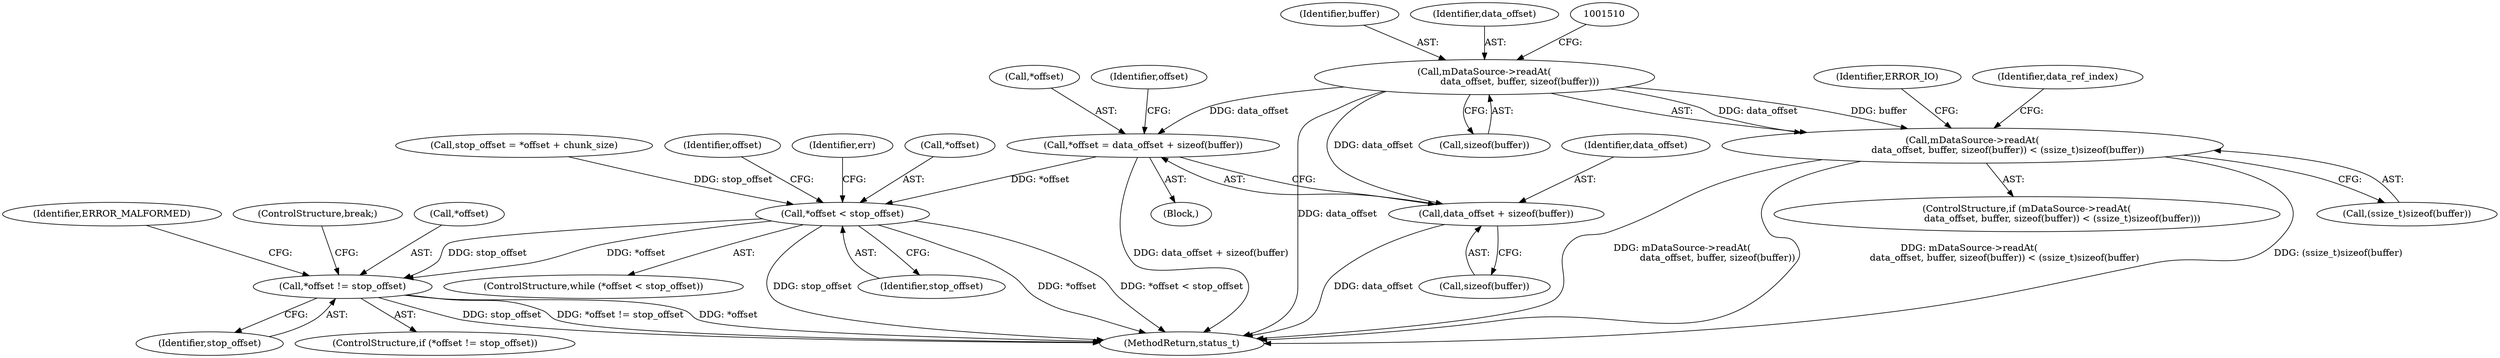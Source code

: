 digraph "0_Android_6fe85f7e15203e48df2cc3e8e1c4bc6ad49dc968@API" {
"1001504" [label="(Call,mDataSource->readAt(\n                        data_offset, buffer, sizeof(buffer)))"];
"1001503" [label="(Call,mDataSource->readAt(\n                        data_offset, buffer, sizeof(buffer)) < (ssize_t)sizeof(buffer))"];
"1001588" [label="(Call,*offset = data_offset + sizeof(buffer))"];
"1001596" [label="(Call,*offset < stop_offset)"];
"1001617" [label="(Call,*offset != stop_offset)"];
"1001591" [label="(Call,data_offset + sizeof(buffer))"];
"1001623" [label="(Identifier,ERROR_MALFORMED)"];
"1001619" [label="(Identifier,offset)"];
"1001503" [label="(Call,mDataSource->readAt(\n                        data_offset, buffer, sizeof(buffer)) < (ssize_t)sizeof(buffer))"];
"1001506" [label="(Identifier,buffer)"];
"1001592" [label="(Identifier,data_offset)"];
"1001588" [label="(Call,*offset = data_offset + sizeof(buffer))"];
"1002931" [label="(MethodReturn,status_t)"];
"1001603" [label="(Identifier,err)"];
"1001504" [label="(Call,mDataSource->readAt(\n                        data_offset, buffer, sizeof(buffer)))"];
"1001596" [label="(Call,*offset < stop_offset)"];
"1001624" [label="(ControlStructure,break;)"];
"1001620" [label="(Identifier,stop_offset)"];
"1001617" [label="(Call,*offset != stop_offset)"];
"1001599" [label="(Identifier,stop_offset)"];
"1001595" [label="(ControlStructure,while (*offset < stop_offset))"];
"1001507" [label="(Call,sizeof(buffer))"];
"1001597" [label="(Call,*offset)"];
"1001505" [label="(Identifier,data_offset)"];
"1001518" [label="(Identifier,data_ref_index)"];
"1001490" [label="(Block,)"];
"1001598" [label="(Identifier,offset)"];
"1001502" [label="(ControlStructure,if (mDataSource->readAt(\n                        data_offset, buffer, sizeof(buffer)) < (ssize_t)sizeof(buffer)))"];
"1001515" [label="(Identifier,ERROR_IO)"];
"1001582" [label="(Call,stop_offset = *offset + chunk_size)"];
"1001593" [label="(Call,sizeof(buffer))"];
"1001616" [label="(ControlStructure,if (*offset != stop_offset))"];
"1001589" [label="(Call,*offset)"];
"1001591" [label="(Call,data_offset + sizeof(buffer))"];
"1001618" [label="(Call,*offset)"];
"1001509" [label="(Call,(ssize_t)sizeof(buffer))"];
"1001504" -> "1001503"  [label="AST: "];
"1001504" -> "1001507"  [label="CFG: "];
"1001505" -> "1001504"  [label="AST: "];
"1001506" -> "1001504"  [label="AST: "];
"1001507" -> "1001504"  [label="AST: "];
"1001510" -> "1001504"  [label="CFG: "];
"1001504" -> "1002931"  [label="DDG: data_offset"];
"1001504" -> "1001503"  [label="DDG: data_offset"];
"1001504" -> "1001503"  [label="DDG: buffer"];
"1001504" -> "1001588"  [label="DDG: data_offset"];
"1001504" -> "1001591"  [label="DDG: data_offset"];
"1001503" -> "1001502"  [label="AST: "];
"1001503" -> "1001509"  [label="CFG: "];
"1001509" -> "1001503"  [label="AST: "];
"1001515" -> "1001503"  [label="CFG: "];
"1001518" -> "1001503"  [label="CFG: "];
"1001503" -> "1002931"  [label="DDG: (ssize_t)sizeof(buffer)"];
"1001503" -> "1002931"  [label="DDG: mDataSource->readAt(\n                        data_offset, buffer, sizeof(buffer))"];
"1001503" -> "1002931"  [label="DDG: mDataSource->readAt(\n                        data_offset, buffer, sizeof(buffer)) < (ssize_t)sizeof(buffer)"];
"1001588" -> "1001490"  [label="AST: "];
"1001588" -> "1001591"  [label="CFG: "];
"1001589" -> "1001588"  [label="AST: "];
"1001591" -> "1001588"  [label="AST: "];
"1001598" -> "1001588"  [label="CFG: "];
"1001588" -> "1002931"  [label="DDG: data_offset + sizeof(buffer)"];
"1001588" -> "1001596"  [label="DDG: *offset"];
"1001596" -> "1001595"  [label="AST: "];
"1001596" -> "1001599"  [label="CFG: "];
"1001597" -> "1001596"  [label="AST: "];
"1001599" -> "1001596"  [label="AST: "];
"1001603" -> "1001596"  [label="CFG: "];
"1001619" -> "1001596"  [label="CFG: "];
"1001596" -> "1002931"  [label="DDG: stop_offset"];
"1001596" -> "1002931"  [label="DDG: *offset"];
"1001596" -> "1002931"  [label="DDG: *offset < stop_offset"];
"1001582" -> "1001596"  [label="DDG: stop_offset"];
"1001596" -> "1001617"  [label="DDG: *offset"];
"1001596" -> "1001617"  [label="DDG: stop_offset"];
"1001617" -> "1001616"  [label="AST: "];
"1001617" -> "1001620"  [label="CFG: "];
"1001618" -> "1001617"  [label="AST: "];
"1001620" -> "1001617"  [label="AST: "];
"1001623" -> "1001617"  [label="CFG: "];
"1001624" -> "1001617"  [label="CFG: "];
"1001617" -> "1002931"  [label="DDG: stop_offset"];
"1001617" -> "1002931"  [label="DDG: *offset != stop_offset"];
"1001617" -> "1002931"  [label="DDG: *offset"];
"1001591" -> "1001593"  [label="CFG: "];
"1001592" -> "1001591"  [label="AST: "];
"1001593" -> "1001591"  [label="AST: "];
"1001591" -> "1002931"  [label="DDG: data_offset"];
}
